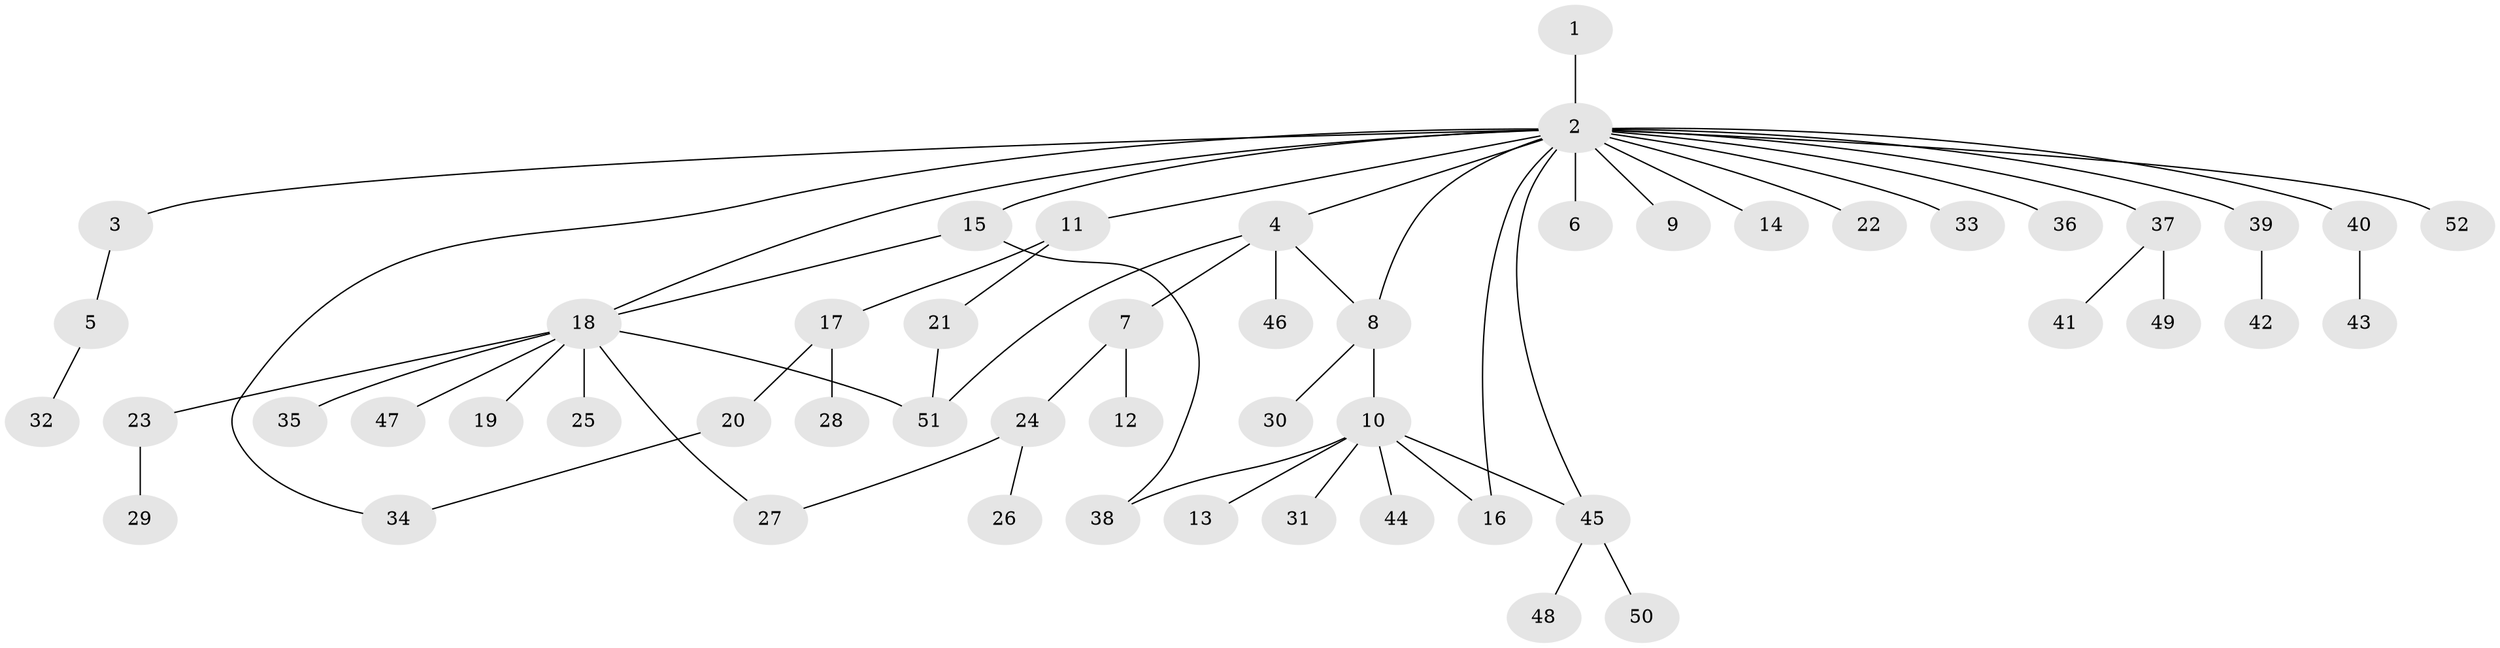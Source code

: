 // coarse degree distribution, {1: 0.6578947368421053, 20: 0.02631578947368421, 2: 0.15789473684210525, 6: 0.02631578947368421, 9: 0.05263157894736842, 3: 0.07894736842105263}
// Generated by graph-tools (version 1.1) at 2025/23/03/03/25 07:23:49]
// undirected, 52 vertices, 60 edges
graph export_dot {
graph [start="1"]
  node [color=gray90,style=filled];
  1;
  2;
  3;
  4;
  5;
  6;
  7;
  8;
  9;
  10;
  11;
  12;
  13;
  14;
  15;
  16;
  17;
  18;
  19;
  20;
  21;
  22;
  23;
  24;
  25;
  26;
  27;
  28;
  29;
  30;
  31;
  32;
  33;
  34;
  35;
  36;
  37;
  38;
  39;
  40;
  41;
  42;
  43;
  44;
  45;
  46;
  47;
  48;
  49;
  50;
  51;
  52;
  1 -- 2;
  2 -- 3;
  2 -- 4;
  2 -- 6;
  2 -- 8;
  2 -- 9;
  2 -- 11;
  2 -- 14;
  2 -- 15;
  2 -- 16;
  2 -- 18;
  2 -- 22;
  2 -- 33;
  2 -- 34;
  2 -- 36;
  2 -- 37;
  2 -- 39;
  2 -- 40;
  2 -- 45;
  2 -- 52;
  3 -- 5;
  4 -- 7;
  4 -- 8;
  4 -- 46;
  4 -- 51;
  5 -- 32;
  7 -- 12;
  7 -- 24;
  8 -- 10;
  8 -- 30;
  10 -- 13;
  10 -- 16;
  10 -- 31;
  10 -- 38;
  10 -- 44;
  10 -- 45;
  11 -- 17;
  11 -- 21;
  15 -- 18;
  15 -- 38;
  17 -- 20;
  17 -- 28;
  18 -- 19;
  18 -- 23;
  18 -- 25;
  18 -- 27;
  18 -- 35;
  18 -- 47;
  18 -- 51;
  20 -- 34;
  21 -- 51;
  23 -- 29;
  24 -- 26;
  24 -- 27;
  37 -- 41;
  37 -- 49;
  39 -- 42;
  40 -- 43;
  45 -- 48;
  45 -- 50;
}
